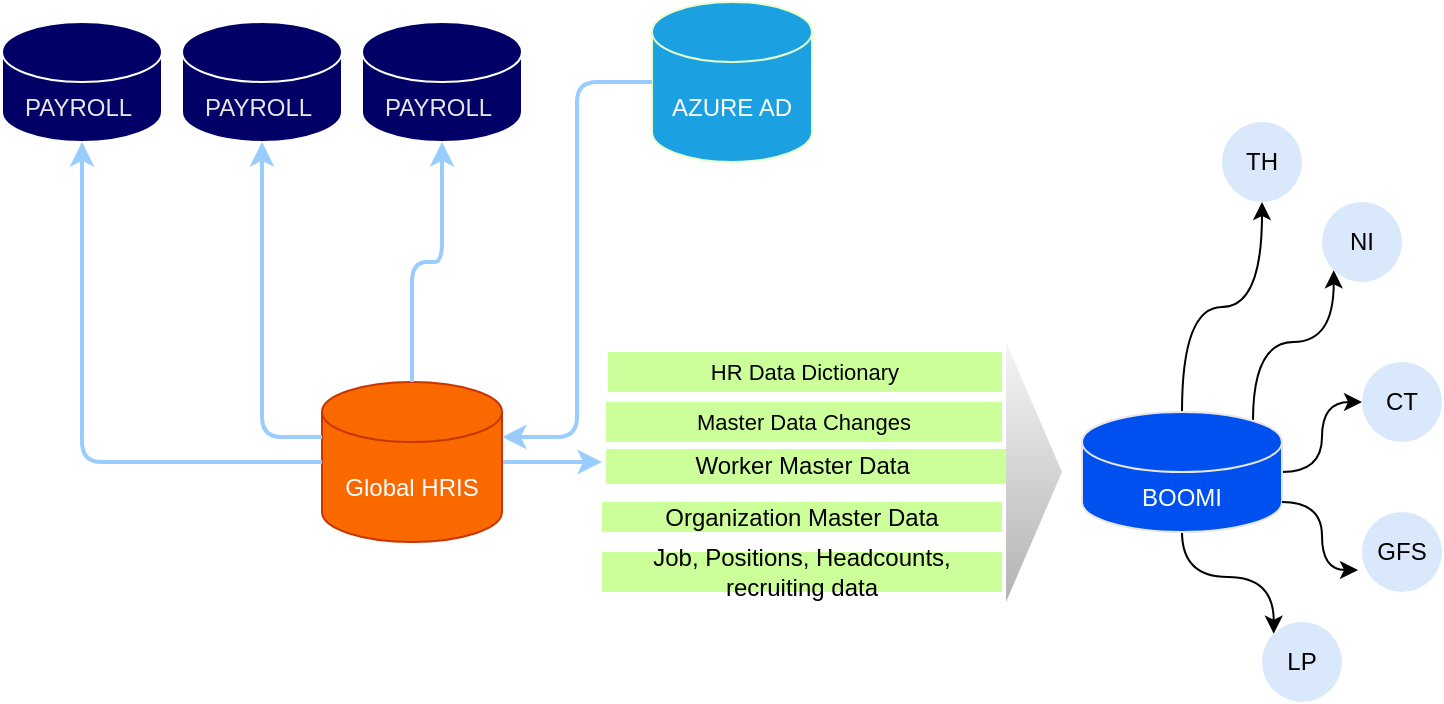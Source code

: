 <mxfile version="24.7.6">
  <diagram name="Page-1" id="1lOyRCHVsbrXzp9gZHVk">
    <mxGraphModel dx="1434" dy="772" grid="1" gridSize="10" guides="1" tooltips="1" connect="1" arrows="1" fold="1" page="1" pageScale="1" pageWidth="850" pageHeight="1100" math="0" shadow="0">
      <root>
        <mxCell id="0" />
        <mxCell id="1" parent="0" />
        <mxCell id="HwcREc6K7EFbWNtx4Y22-30" style="edgeStyle=orthogonalEdgeStyle;rounded=0;orthogonalLoop=1;jettySize=auto;html=1;strokeWidth=2;strokeColor=#99CCFF;" edge="1" parent="1" source="HwcREc6K7EFbWNtx4Y22-1">
          <mxGeometry relative="1" as="geometry">
            <mxPoint x="360" y="390" as="targetPoint" />
          </mxGeometry>
        </mxCell>
        <mxCell id="HwcREc6K7EFbWNtx4Y22-1" value="&lt;font color=&quot;#ffffff&quot;&gt;Global HRIS&lt;/font&gt;" style="shape=cylinder3;whiteSpace=wrap;html=1;boundedLbl=1;backgroundOutline=1;size=15;fillColor=#fa6800;strokeColor=#C73500;fontColor=#000000;" vertex="1" parent="1">
          <mxGeometry x="220" y="350" width="90" height="80" as="geometry" />
        </mxCell>
        <mxCell id="HwcREc6K7EFbWNtx4Y22-40" style="edgeStyle=orthogonalEdgeStyle;rounded=0;orthogonalLoop=1;jettySize=auto;html=1;exitX=0.5;exitY=0;exitDx=0;exitDy=0;exitPerimeter=0;curved=1;" edge="1" parent="1" source="HwcREc6K7EFbWNtx4Y22-2" target="HwcREc6K7EFbWNtx4Y22-31">
          <mxGeometry relative="1" as="geometry" />
        </mxCell>
        <mxCell id="HwcREc6K7EFbWNtx4Y22-41" style="edgeStyle=orthogonalEdgeStyle;rounded=0;orthogonalLoop=1;jettySize=auto;html=1;exitX=0.855;exitY=0;exitDx=0;exitDy=4.35;exitPerimeter=0;entryX=0;entryY=1;entryDx=0;entryDy=0;curved=1;" edge="1" parent="1" source="HwcREc6K7EFbWNtx4Y22-2" target="HwcREc6K7EFbWNtx4Y22-36">
          <mxGeometry relative="1" as="geometry">
            <Array as="points">
              <mxPoint x="686" y="330" />
              <mxPoint x="726" y="330" />
            </Array>
          </mxGeometry>
        </mxCell>
        <mxCell id="HwcREc6K7EFbWNtx4Y22-42" style="edgeStyle=orthogonalEdgeStyle;rounded=0;orthogonalLoop=1;jettySize=auto;html=1;curved=1;" edge="1" parent="1" source="HwcREc6K7EFbWNtx4Y22-2" target="HwcREc6K7EFbWNtx4Y22-37">
          <mxGeometry relative="1" as="geometry" />
        </mxCell>
        <mxCell id="HwcREc6K7EFbWNtx4Y22-44" style="edgeStyle=orthogonalEdgeStyle;rounded=0;orthogonalLoop=1;jettySize=auto;html=1;exitX=0.5;exitY=1;exitDx=0;exitDy=0;exitPerimeter=0;entryX=0;entryY=0;entryDx=0;entryDy=0;curved=1;" edge="1" parent="1" source="HwcREc6K7EFbWNtx4Y22-2" target="HwcREc6K7EFbWNtx4Y22-39">
          <mxGeometry relative="1" as="geometry" />
        </mxCell>
        <mxCell id="HwcREc6K7EFbWNtx4Y22-2" value="&lt;font color=&quot;#ffffff&quot;&gt;BOOMI&lt;/font&gt;" style="shape=cylinder3;whiteSpace=wrap;html=1;boundedLbl=1;backgroundOutline=1;size=15;fillColor=#0050ef;strokeColor=#E6E6E6;fontColor=#ffffff;" vertex="1" parent="1">
          <mxGeometry x="600" y="365" width="100" height="60" as="geometry" />
        </mxCell>
        <mxCell id="HwcREc6K7EFbWNtx4Y22-3" value="AZURE AD" style="shape=cylinder3;whiteSpace=wrap;html=1;boundedLbl=1;backgroundOutline=1;size=15;fillColor=#1ba1e2;fontColor=#ffffff;strokeColor=#E6FFCC;" vertex="1" parent="1">
          <mxGeometry x="385" y="160" width="80" height="80" as="geometry" />
        </mxCell>
        <mxCell id="HwcREc6K7EFbWNtx4Y22-5" value="&lt;span style=&quot;font-size: 11px; background-color: initial;&quot;&gt;HR Data Dictionary&lt;/span&gt;" style="text;html=1;align=center;verticalAlign=middle;whiteSpace=wrap;rounded=0;fillColor=#CCFF99;gradientColor=none;strokeColor=none;" vertex="1" parent="1">
          <mxGeometry x="363" y="335" width="197" height="20" as="geometry" />
        </mxCell>
        <mxCell id="HwcREc6K7EFbWNtx4Y22-6" value="&lt;span style=&quot;font-size: 11px; background-color: initial;&quot;&gt;Master Data Changes&lt;/span&gt;" style="text;html=1;align=center;verticalAlign=middle;whiteSpace=wrap;rounded=0;fillColor=#CCFF99;gradientColor=none;strokeColor=none;fontFamily=Helvetica;fontSize=12;fontColor=default;" vertex="1" parent="1">
          <mxGeometry x="362" y="360" width="198" height="20" as="geometry" />
        </mxCell>
        <mxCell id="HwcREc6K7EFbWNtx4Y22-9" value="" style="triangle;whiteSpace=wrap;html=1;fillColor=#f5f5f5;strokeColor=none;gradientColor=#b3b3b3;" vertex="1" parent="1">
          <mxGeometry x="562" y="330" width="28" height="130" as="geometry" />
        </mxCell>
        <mxCell id="HwcREc6K7EFbWNtx4Y22-14" value="&lt;span style=&quot;background-color: initial;&quot;&gt;Organization Master Data&lt;/span&gt;" style="text;html=1;align=center;verticalAlign=middle;whiteSpace=wrap;rounded=0;fillColor=#CCFF99;gradientColor=none;strokeColor=none;" vertex="1" parent="1">
          <mxGeometry x="360" y="410" width="200" height="15" as="geometry" />
        </mxCell>
        <mxCell id="HwcREc6K7EFbWNtx4Y22-15" value="&lt;span style=&quot;background-color: initial;&quot;&gt;Worker Master Data&lt;/span&gt;&lt;span style=&quot;background-color: initial;&quot;&gt;&amp;nbsp;&lt;/span&gt;" style="text;html=1;align=center;verticalAlign=middle;whiteSpace=wrap;rounded=0;fillColor=#CCFF99;gradientColor=none;strokeColor=none;" vertex="1" parent="1">
          <mxGeometry x="362" y="383.5" width="200" height="17.5" as="geometry" />
        </mxCell>
        <mxCell id="HwcREc6K7EFbWNtx4Y22-17" value="Job, Positions, Headcounts, recruiting data" style="text;html=1;align=center;verticalAlign=middle;whiteSpace=wrap;rounded=0;fillColor=#CCFF99;gradientColor=none;strokeColor=none;" vertex="1" parent="1">
          <mxGeometry x="360" y="435" width="200" height="20" as="geometry" />
        </mxCell>
        <mxCell id="HwcREc6K7EFbWNtx4Y22-18" value="&lt;font color=&quot;#e6e6e6&quot;&gt;PAYROLL&amp;nbsp;&lt;/font&gt;" style="shape=cylinder3;whiteSpace=wrap;html=1;boundedLbl=1;backgroundOutline=1;size=15;fillColor=#000066;strokeColor=#FFFFFF;gradientColor=none;" vertex="1" parent="1">
          <mxGeometry x="60" y="170" width="80" height="60" as="geometry" />
        </mxCell>
        <mxCell id="HwcREc6K7EFbWNtx4Y22-20" value="&lt;font color=&quot;#e6e6e6&quot;&gt;PAYROLL&amp;nbsp;&lt;/font&gt;" style="shape=cylinder3;whiteSpace=wrap;html=1;boundedLbl=1;backgroundOutline=1;size=15;fillColor=#000066;strokeColor=#FFFFFF;gradientColor=none;" vertex="1" parent="1">
          <mxGeometry x="240" y="170" width="80" height="60" as="geometry" />
        </mxCell>
        <mxCell id="HwcREc6K7EFbWNtx4Y22-22" value="&lt;font color=&quot;#e6e6e6&quot;&gt;PAYROLL&amp;nbsp;&lt;/font&gt;" style="shape=cylinder3;whiteSpace=wrap;html=1;boundedLbl=1;backgroundOutline=1;size=15;fillColor=#000066;strokeColor=#FFFFFF;gradientColor=none;" vertex="1" parent="1">
          <mxGeometry x="150" y="170" width="80" height="60" as="geometry" />
        </mxCell>
        <mxCell id="HwcREc6K7EFbWNtx4Y22-23" style="edgeStyle=orthogonalEdgeStyle;rounded=1;orthogonalLoop=1;jettySize=auto;html=1;entryX=0.5;entryY=1;entryDx=0;entryDy=0;entryPerimeter=0;curved=0;strokeWidth=2;strokeColor=#99CCFF;" edge="1" parent="1" source="HwcREc6K7EFbWNtx4Y22-1" target="HwcREc6K7EFbWNtx4Y22-18">
          <mxGeometry relative="1" as="geometry">
            <Array as="points">
              <mxPoint x="100" y="390" />
            </Array>
          </mxGeometry>
        </mxCell>
        <mxCell id="HwcREc6K7EFbWNtx4Y22-24" style="edgeStyle=orthogonalEdgeStyle;rounded=1;orthogonalLoop=1;jettySize=auto;html=1;entryX=0.5;entryY=1;entryDx=0;entryDy=0;entryPerimeter=0;exitX=0;exitY=0;exitDx=0;exitDy=27.5;exitPerimeter=0;curved=0;strokeWidth=2;strokeColor=#99CCFF;" edge="1" parent="1" source="HwcREc6K7EFbWNtx4Y22-1" target="HwcREc6K7EFbWNtx4Y22-22">
          <mxGeometry relative="1" as="geometry">
            <Array as="points">
              <mxPoint x="190" y="378" />
            </Array>
          </mxGeometry>
        </mxCell>
        <mxCell id="HwcREc6K7EFbWNtx4Y22-28" style="edgeStyle=orthogonalEdgeStyle;rounded=1;orthogonalLoop=1;jettySize=auto;html=1;entryX=0.5;entryY=1;entryDx=0;entryDy=0;entryPerimeter=0;curved=0;strokeWidth=2;strokeColor=#99CCFF;" edge="1" parent="1" source="HwcREc6K7EFbWNtx4Y22-1" target="HwcREc6K7EFbWNtx4Y22-20">
          <mxGeometry relative="1" as="geometry" />
        </mxCell>
        <mxCell id="HwcREc6K7EFbWNtx4Y22-29" style="edgeStyle=orthogonalEdgeStyle;rounded=1;orthogonalLoop=1;jettySize=auto;html=1;entryX=1;entryY=0;entryDx=0;entryDy=27.5;entryPerimeter=0;curved=0;strokeWidth=2;strokeColor=#99CCFF;" edge="1" parent="1" source="HwcREc6K7EFbWNtx4Y22-3" target="HwcREc6K7EFbWNtx4Y22-1">
          <mxGeometry relative="1" as="geometry" />
        </mxCell>
        <mxCell id="HwcREc6K7EFbWNtx4Y22-31" value="TH" style="ellipse;whiteSpace=wrap;html=1;aspect=fixed;fillColor=#dae8fc;gradientColor=none;strokeColor=none;" vertex="1" parent="1">
          <mxGeometry x="670" y="220" width="40" height="40" as="geometry" />
        </mxCell>
        <mxCell id="HwcREc6K7EFbWNtx4Y22-36" value="NI" style="ellipse;whiteSpace=wrap;html=1;aspect=fixed;fillColor=#dae8fc;gradientColor=none;strokeColor=none;" vertex="1" parent="1">
          <mxGeometry x="720" y="260" width="40" height="40" as="geometry" />
        </mxCell>
        <mxCell id="HwcREc6K7EFbWNtx4Y22-37" value="CT" style="ellipse;whiteSpace=wrap;html=1;aspect=fixed;fillColor=#dae8fc;gradientColor=none;strokeColor=none;" vertex="1" parent="1">
          <mxGeometry x="740" y="340" width="40" height="40" as="geometry" />
        </mxCell>
        <mxCell id="HwcREc6K7EFbWNtx4Y22-38" value="GFS" style="ellipse;whiteSpace=wrap;html=1;aspect=fixed;fillColor=#dae8fc;gradientColor=none;strokeColor=none;" vertex="1" parent="1">
          <mxGeometry x="740" y="415" width="40" height="40" as="geometry" />
        </mxCell>
        <mxCell id="HwcREc6K7EFbWNtx4Y22-39" value="LP" style="ellipse;whiteSpace=wrap;html=1;aspect=fixed;fillColor=#dae8fc;gradientColor=none;strokeColor=none;" vertex="1" parent="1">
          <mxGeometry x="690" y="470" width="40" height="40" as="geometry" />
        </mxCell>
        <mxCell id="HwcREc6K7EFbWNtx4Y22-43" style="edgeStyle=orthogonalEdgeStyle;rounded=0;orthogonalLoop=1;jettySize=auto;html=1;exitX=1;exitY=1;exitDx=0;exitDy=-15;exitPerimeter=0;entryX=-0.05;entryY=0.725;entryDx=0;entryDy=0;entryPerimeter=0;curved=1;" edge="1" parent="1" source="HwcREc6K7EFbWNtx4Y22-2" target="HwcREc6K7EFbWNtx4Y22-38">
          <mxGeometry relative="1" as="geometry" />
        </mxCell>
      </root>
    </mxGraphModel>
  </diagram>
</mxfile>
